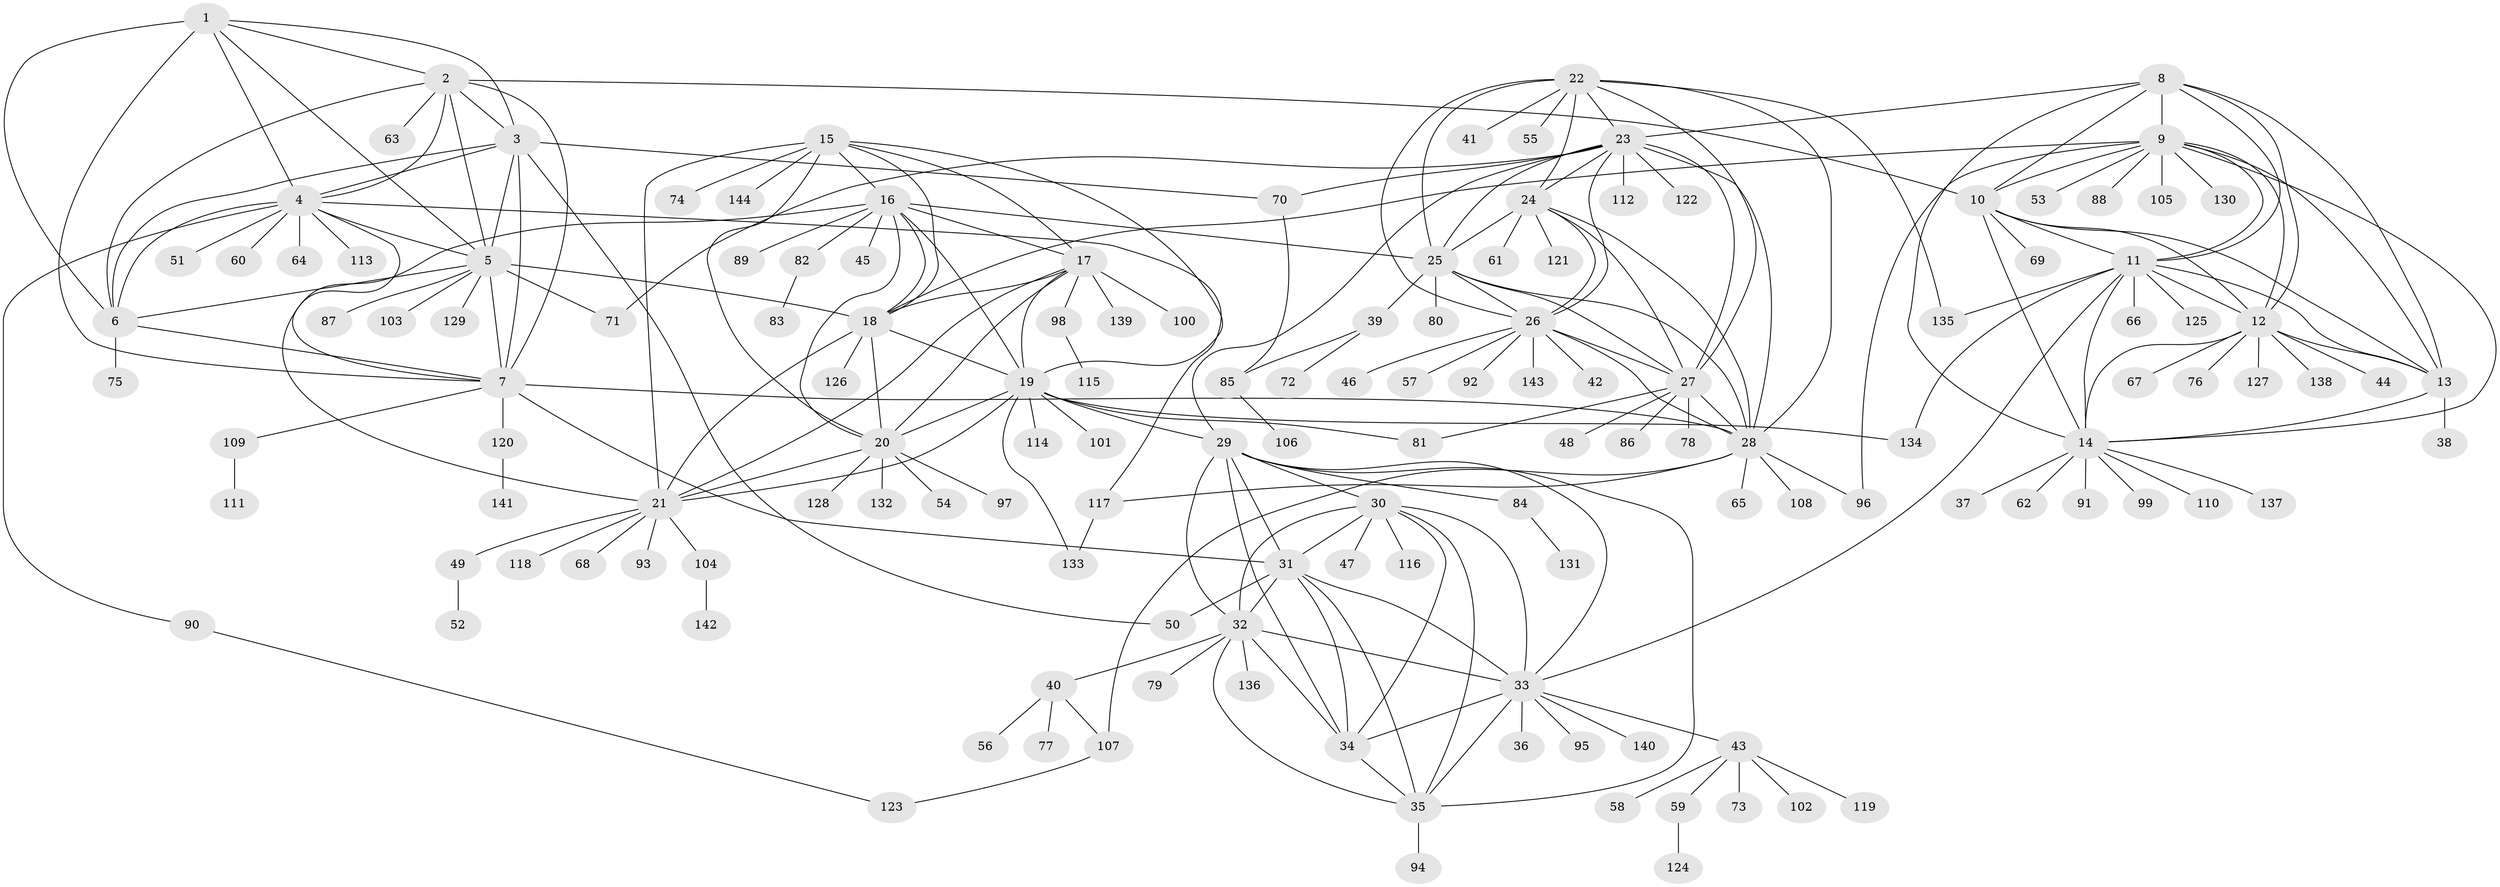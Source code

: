 // coarse degree distribution, {2: 0.023255813953488372, 3: 0.046511627906976744, 6: 0.046511627906976744, 5: 0.023255813953488372, 1: 0.7441860465116279, 9: 0.023255813953488372, 11: 0.023255813953488372, 8: 0.023255813953488372, 7: 0.023255813953488372, 10: 0.023255813953488372}
// Generated by graph-tools (version 1.1) at 2025/57/03/04/25 21:57:55]
// undirected, 144 vertices, 236 edges
graph export_dot {
graph [start="1"]
  node [color=gray90,style=filled];
  1;
  2;
  3;
  4;
  5;
  6;
  7;
  8;
  9;
  10;
  11;
  12;
  13;
  14;
  15;
  16;
  17;
  18;
  19;
  20;
  21;
  22;
  23;
  24;
  25;
  26;
  27;
  28;
  29;
  30;
  31;
  32;
  33;
  34;
  35;
  36;
  37;
  38;
  39;
  40;
  41;
  42;
  43;
  44;
  45;
  46;
  47;
  48;
  49;
  50;
  51;
  52;
  53;
  54;
  55;
  56;
  57;
  58;
  59;
  60;
  61;
  62;
  63;
  64;
  65;
  66;
  67;
  68;
  69;
  70;
  71;
  72;
  73;
  74;
  75;
  76;
  77;
  78;
  79;
  80;
  81;
  82;
  83;
  84;
  85;
  86;
  87;
  88;
  89;
  90;
  91;
  92;
  93;
  94;
  95;
  96;
  97;
  98;
  99;
  100;
  101;
  102;
  103;
  104;
  105;
  106;
  107;
  108;
  109;
  110;
  111;
  112;
  113;
  114;
  115;
  116;
  117;
  118;
  119;
  120;
  121;
  122;
  123;
  124;
  125;
  126;
  127;
  128;
  129;
  130;
  131;
  132;
  133;
  134;
  135;
  136;
  137;
  138;
  139;
  140;
  141;
  142;
  143;
  144;
  1 -- 2;
  1 -- 3;
  1 -- 4;
  1 -- 5;
  1 -- 6;
  1 -- 7;
  2 -- 3;
  2 -- 4;
  2 -- 5;
  2 -- 6;
  2 -- 7;
  2 -- 10;
  2 -- 63;
  3 -- 4;
  3 -- 5;
  3 -- 6;
  3 -- 7;
  3 -- 50;
  3 -- 70;
  4 -- 5;
  4 -- 6;
  4 -- 7;
  4 -- 51;
  4 -- 60;
  4 -- 64;
  4 -- 90;
  4 -- 113;
  4 -- 117;
  5 -- 6;
  5 -- 7;
  5 -- 18;
  5 -- 71;
  5 -- 87;
  5 -- 103;
  5 -- 129;
  6 -- 7;
  6 -- 75;
  7 -- 28;
  7 -- 31;
  7 -- 109;
  7 -- 120;
  8 -- 9;
  8 -- 10;
  8 -- 11;
  8 -- 12;
  8 -- 13;
  8 -- 14;
  8 -- 23;
  9 -- 10;
  9 -- 11;
  9 -- 12;
  9 -- 13;
  9 -- 14;
  9 -- 18;
  9 -- 53;
  9 -- 88;
  9 -- 96;
  9 -- 105;
  9 -- 130;
  10 -- 11;
  10 -- 12;
  10 -- 13;
  10 -- 14;
  10 -- 69;
  11 -- 12;
  11 -- 13;
  11 -- 14;
  11 -- 33;
  11 -- 66;
  11 -- 125;
  11 -- 134;
  11 -- 135;
  12 -- 13;
  12 -- 14;
  12 -- 44;
  12 -- 67;
  12 -- 76;
  12 -- 127;
  12 -- 138;
  13 -- 14;
  13 -- 38;
  14 -- 37;
  14 -- 62;
  14 -- 91;
  14 -- 99;
  14 -- 110;
  14 -- 137;
  15 -- 16;
  15 -- 17;
  15 -- 18;
  15 -- 19;
  15 -- 20;
  15 -- 21;
  15 -- 74;
  15 -- 144;
  16 -- 17;
  16 -- 18;
  16 -- 19;
  16 -- 20;
  16 -- 21;
  16 -- 25;
  16 -- 45;
  16 -- 82;
  16 -- 89;
  17 -- 18;
  17 -- 19;
  17 -- 20;
  17 -- 21;
  17 -- 98;
  17 -- 100;
  17 -- 139;
  18 -- 19;
  18 -- 20;
  18 -- 21;
  18 -- 126;
  19 -- 20;
  19 -- 21;
  19 -- 29;
  19 -- 81;
  19 -- 101;
  19 -- 114;
  19 -- 133;
  19 -- 134;
  20 -- 21;
  20 -- 54;
  20 -- 97;
  20 -- 128;
  20 -- 132;
  21 -- 49;
  21 -- 68;
  21 -- 93;
  21 -- 104;
  21 -- 118;
  22 -- 23;
  22 -- 24;
  22 -- 25;
  22 -- 26;
  22 -- 27;
  22 -- 28;
  22 -- 41;
  22 -- 55;
  22 -- 135;
  23 -- 24;
  23 -- 25;
  23 -- 26;
  23 -- 27;
  23 -- 28;
  23 -- 29;
  23 -- 70;
  23 -- 71;
  23 -- 112;
  23 -- 122;
  24 -- 25;
  24 -- 26;
  24 -- 27;
  24 -- 28;
  24 -- 61;
  24 -- 121;
  25 -- 26;
  25 -- 27;
  25 -- 28;
  25 -- 39;
  25 -- 80;
  26 -- 27;
  26 -- 28;
  26 -- 42;
  26 -- 46;
  26 -- 57;
  26 -- 92;
  26 -- 143;
  27 -- 28;
  27 -- 48;
  27 -- 78;
  27 -- 81;
  27 -- 86;
  28 -- 65;
  28 -- 96;
  28 -- 107;
  28 -- 108;
  28 -- 117;
  29 -- 30;
  29 -- 31;
  29 -- 32;
  29 -- 33;
  29 -- 34;
  29 -- 35;
  29 -- 84;
  30 -- 31;
  30 -- 32;
  30 -- 33;
  30 -- 34;
  30 -- 35;
  30 -- 47;
  30 -- 116;
  31 -- 32;
  31 -- 33;
  31 -- 34;
  31 -- 35;
  31 -- 50;
  32 -- 33;
  32 -- 34;
  32 -- 35;
  32 -- 40;
  32 -- 79;
  32 -- 136;
  33 -- 34;
  33 -- 35;
  33 -- 36;
  33 -- 43;
  33 -- 95;
  33 -- 140;
  34 -- 35;
  35 -- 94;
  39 -- 72;
  39 -- 85;
  40 -- 56;
  40 -- 77;
  40 -- 107;
  43 -- 58;
  43 -- 59;
  43 -- 73;
  43 -- 102;
  43 -- 119;
  49 -- 52;
  59 -- 124;
  70 -- 85;
  82 -- 83;
  84 -- 131;
  85 -- 106;
  90 -- 123;
  98 -- 115;
  104 -- 142;
  107 -- 123;
  109 -- 111;
  117 -- 133;
  120 -- 141;
}
